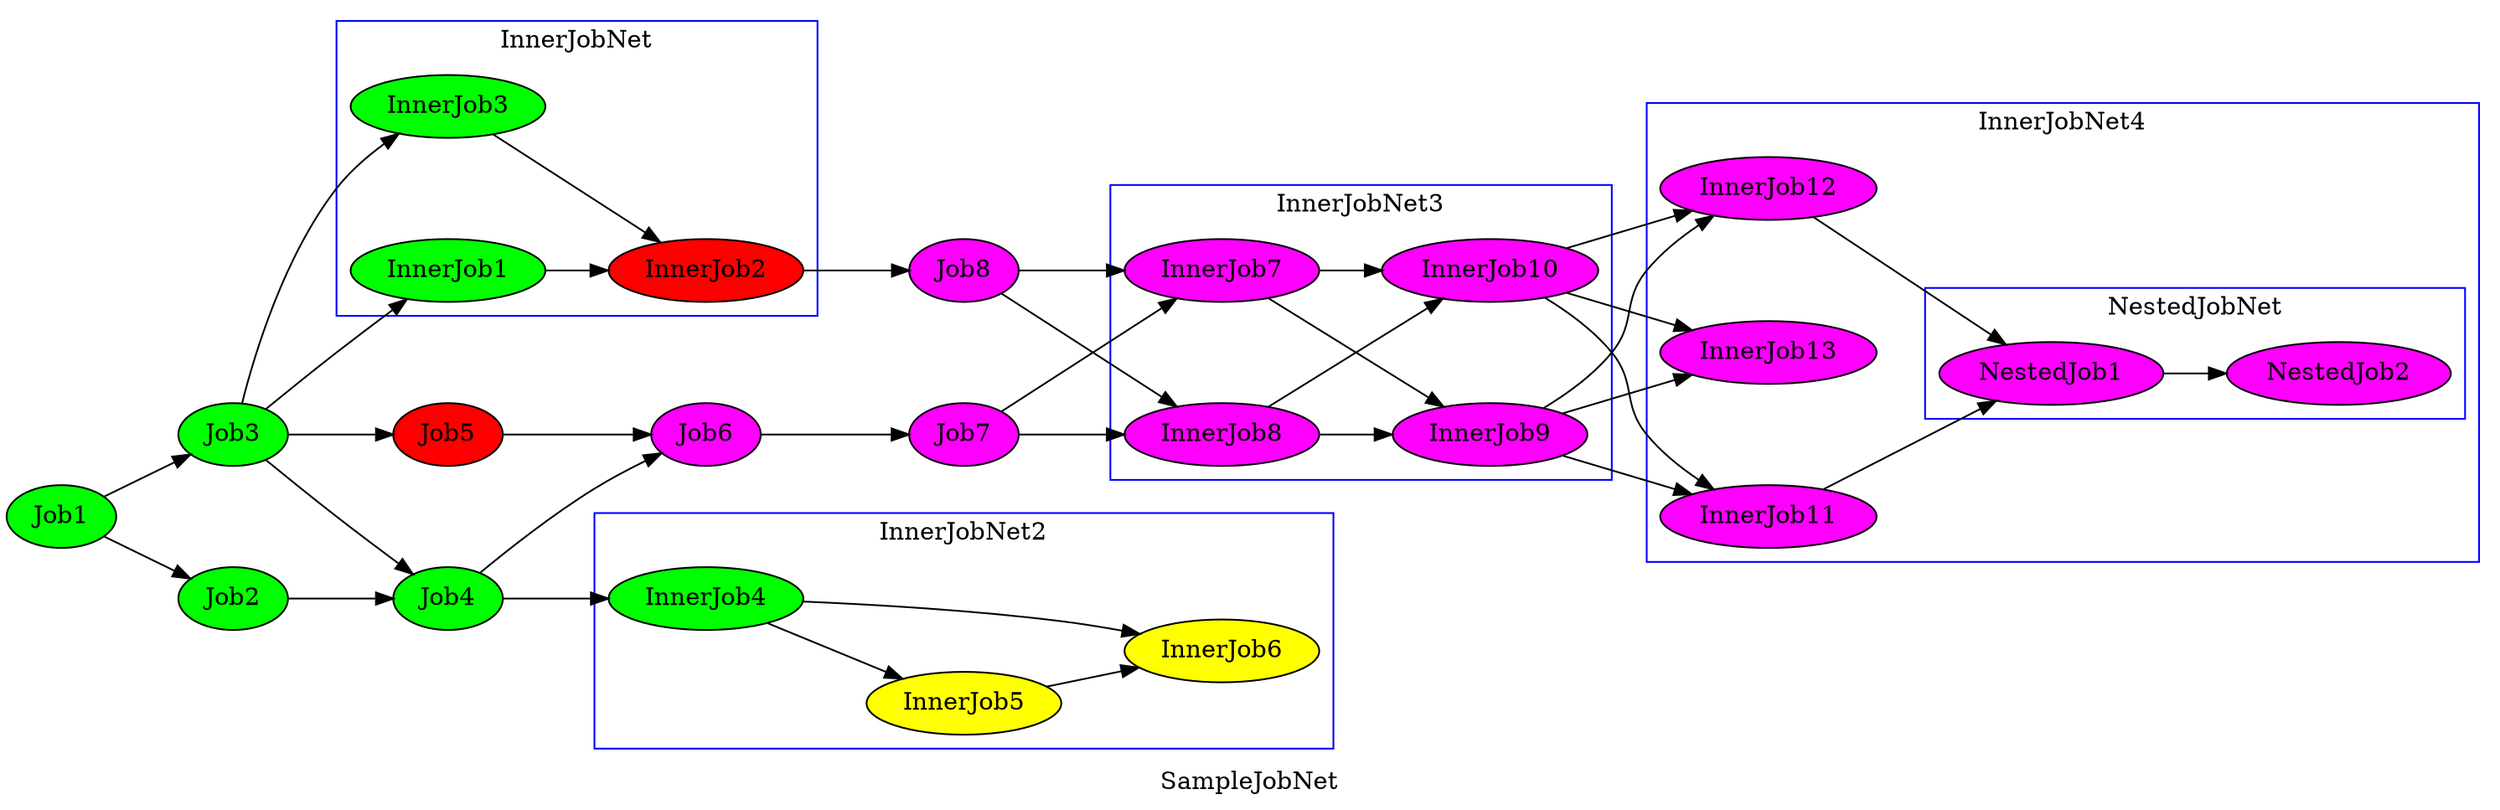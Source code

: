 digraph "SampleJobNet" {
label = "SampleJobNet";
graph [rankdir = LR,nodesep = 0.8,concentrate = true];
Job1 [style = filled,fillcolor = green];
Job2 [style = filled,fillcolor = green];
Job3 [style = filled,fillcolor = green];
Job4 [style = filled,fillcolor = green];
subgraph "cluster_InnerJobNet" {
label = "InnerJobNet";
graph [rankdir = LR,nodesep = 0.8,concentrate = true];
color = blue;
InnerJob3 [style = filled,fillcolor = green];
InnerJob1 [style = filled,fillcolor = green];
InnerJob2 [style = filled,fillcolor = red];
"InnerJob1" -> "InnerJob2";
"InnerJob3" -> "InnerJob2";
}
Job8 [style = filled,fillcolor = magenta];
Job5 [style = filled,fillcolor = red];
Job6 [style = filled,fillcolor = magenta];
Job7 [style = filled,fillcolor = magenta];
subgraph "cluster_InnerJobNet2" {
label = "InnerJobNet2";
graph [rankdir = LR,nodesep = 0.8,concentrate = true];
color = blue;
InnerJob4 [style = filled,fillcolor = green];
InnerJob5 [style = filled,fillcolor = yellow];
InnerJob6 [style = filled,fillcolor = yellow];
"InnerJob4" -> "InnerJob5";
"InnerJob4" -> "InnerJob6";
"InnerJob5" -> "InnerJob6";
}
subgraph "cluster_InnerJobNet3" {
label = "InnerJobNet3";
graph [rankdir = LR,nodesep = 0.8,concentrate = true];
color = blue;
InnerJob7 [style = filled,fillcolor = magenta];
InnerJob8 [style = filled,fillcolor = magenta];
InnerJob9 [style = filled,fillcolor = magenta];
InnerJob10 [style = filled,fillcolor = magenta];
"InnerJob7" -> "InnerJob9";
"InnerJob8" -> "InnerJob9";
"InnerJob7" -> "InnerJob10";
"InnerJob8" -> "InnerJob10";
}
subgraph "cluster_InnerJobNet4" {
label = "InnerJobNet4";
graph [rankdir = LR,nodesep = 0.8,concentrate = true];
color = blue;
InnerJob11 [style = filled,fillcolor = magenta];
InnerJob12 [style = filled,fillcolor = magenta];
InnerJob13 [style = filled,fillcolor = magenta];
subgraph "cluster_NestedJobNet" {
label = "NestedJobNet";
graph [rankdir = LR,nodesep = 0.8,concentrate = true];
color = blue;
NestedJob1 [style = filled,fillcolor = magenta];
NestedJob2 [style = filled,fillcolor = magenta];
"NestedJob1" -> "NestedJob2";
}
"InnerJob11" -> "NestedJob1";
"InnerJob12" -> "NestedJob1";
}
"Job1" -> "Job2";
"Job1" -> "Job3";
"Job2" -> "Job4";
"Job3" -> "Job4";
"Job3" -> "InnerJob3";
"Job3" -> "InnerJob1";
"InnerJob2" -> "Job8";
"Job3" -> "Job5";
"Job4" -> "Job6";
"Job5" -> "Job6";
"Job6" -> "Job7";
"Job4" -> "InnerJob4";
"Job8" -> "InnerJob7";
"Job8" -> "InnerJob8";
"Job7" -> "InnerJob7";
"Job7" -> "InnerJob8";
"InnerJob9" -> "InnerJob11";
"InnerJob9" -> "InnerJob12";
"InnerJob9" -> "InnerJob13";
"InnerJob10" -> "InnerJob11";
"InnerJob10" -> "InnerJob12";
"InnerJob10" -> "InnerJob13";
}
